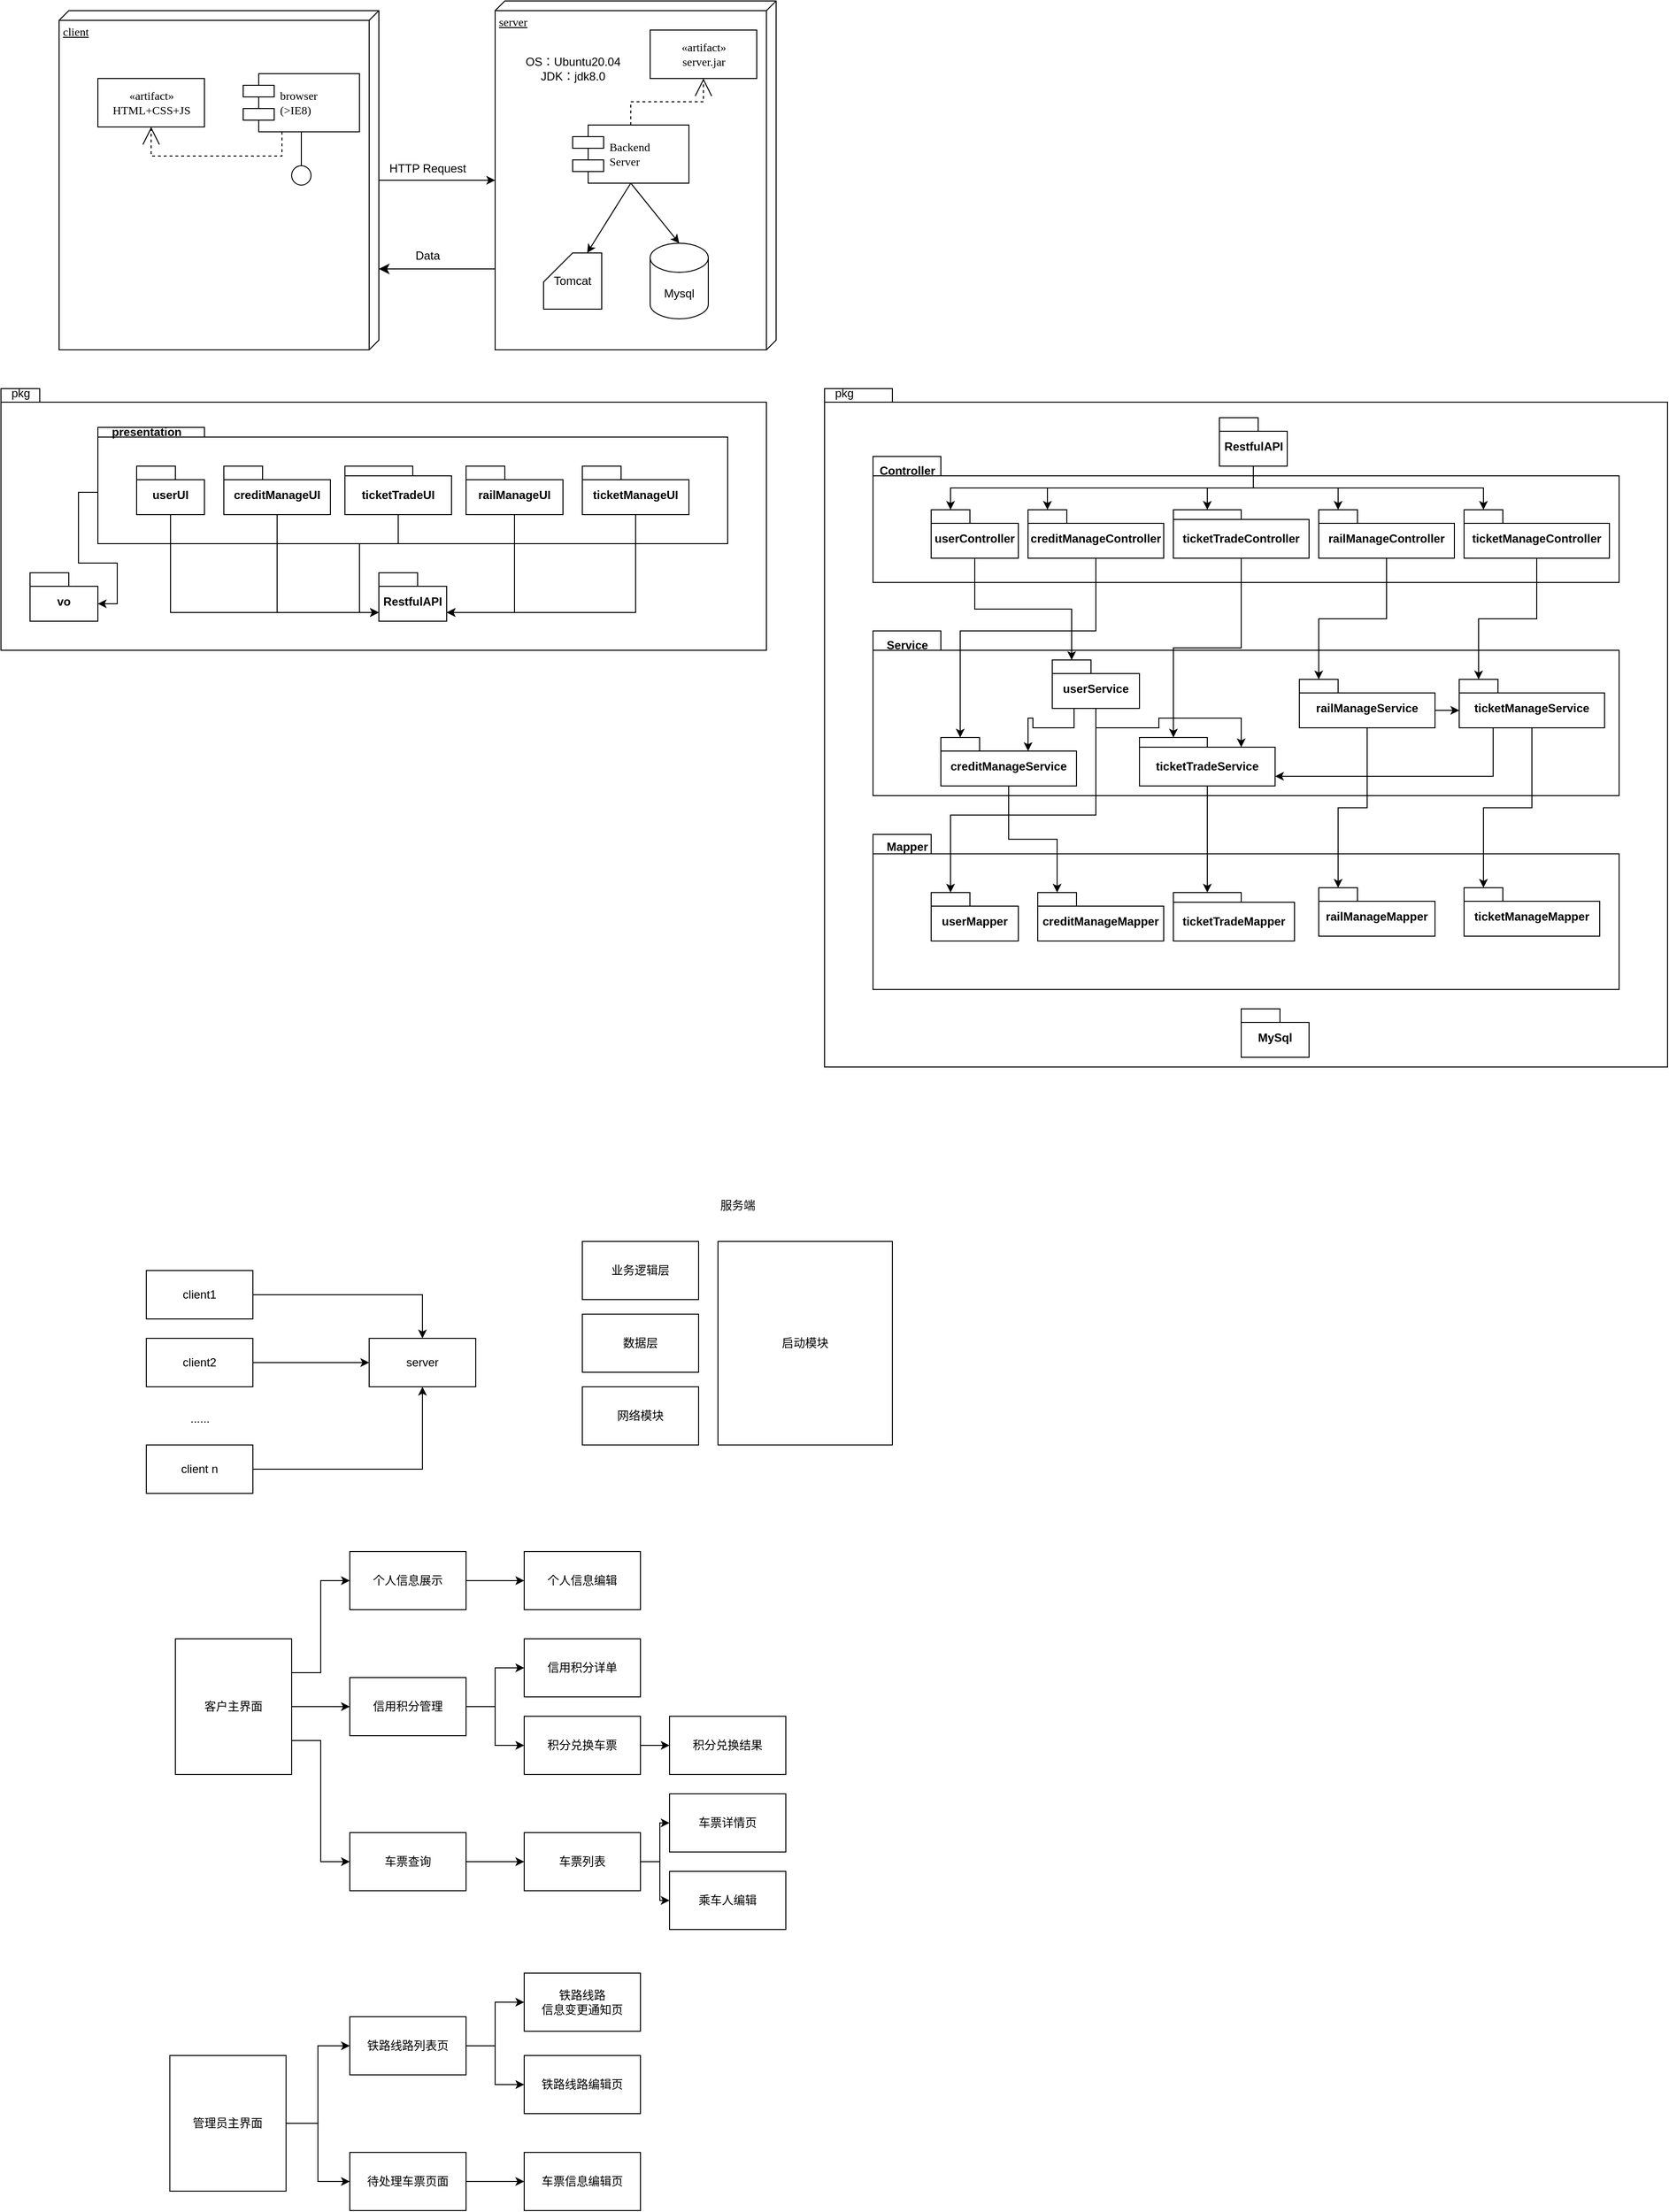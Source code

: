 <mxfile version="21.3.0" type="github">
  <diagram name="Page-1" id="5f0bae14-7c28-e335-631c-24af17079c00">
    <mxGraphModel dx="1737" dy="826" grid="1" gridSize="10" guides="1" tooltips="1" connect="1" arrows="1" fold="1" page="1" pageScale="1" pageWidth="1100" pageHeight="850" background="none" math="0" shadow="0">
      <root>
        <mxCell id="0" />
        <mxCell id="1" parent="0" />
        <mxCell id="GJdoWgc6pRjV2u49hakg-16" value="" style="shape=folder;fontStyle=1;spacingTop=10;tabWidth=40;tabHeight=14;tabPosition=left;html=1;whiteSpace=wrap;" vertex="1" parent="1">
          <mxGeometry x="910" y="460" width="870" height="700" as="geometry" />
        </mxCell>
        <mxCell id="GJdoWgc6pRjV2u49hakg-17" value="pkg" style="text;html=1;align=center;verticalAlign=middle;resizable=0;points=[];autosize=1;strokeColor=none;fillColor=none;" vertex="1" parent="1">
          <mxGeometry x="910" y="450" width="40" height="30" as="geometry" />
        </mxCell>
        <mxCell id="ADbLzRabFqIskUaag4cb-22" style="edgeStyle=orthogonalEdgeStyle;rounded=0;orthogonalLoop=1;jettySize=auto;html=1;entryX=0;entryY=0;entryDx=185;entryDy=290;entryPerimeter=0;" parent="1" source="39150e848f15840c-1" target="39150e848f15840c-2" edge="1">
          <mxGeometry relative="1" as="geometry" />
        </mxCell>
        <mxCell id="39150e848f15840c-1" value="client" style="verticalAlign=top;align=left;spacingTop=8;spacingLeft=2;spacingRight=12;shape=cube;size=10;direction=south;fontStyle=4;html=1;rounded=0;shadow=0;comic=0;labelBackgroundColor=none;strokeWidth=1;fontFamily=Verdana;fontSize=12" parent="1" vertex="1">
          <mxGeometry x="120" y="70" width="330" height="350" as="geometry" />
        </mxCell>
        <mxCell id="39150e848f15840c-2" value="server" style="verticalAlign=top;align=left;spacingTop=8;spacingLeft=2;spacingRight=12;shape=cube;size=10;direction=south;fontStyle=4;html=1;rounded=0;shadow=0;comic=0;labelBackgroundColor=none;strokeWidth=1;fontFamily=Verdana;fontSize=12" parent="1" vertex="1">
          <mxGeometry x="570" y="60" width="290" height="360" as="geometry" />
        </mxCell>
        <mxCell id="39150e848f15840c-4" value="«artifact»&lt;br&gt;HTML+CSS+JS" style="html=1;rounded=0;shadow=0;comic=0;labelBackgroundColor=none;strokeWidth=1;fontFamily=Verdana;fontSize=12;align=center;" parent="1" vertex="1">
          <mxGeometry x="160" y="140" width="110" height="50" as="geometry" />
        </mxCell>
        <mxCell id="39150e848f15840c-5" value="browser&lt;br&gt;(&amp;gt;IE8)" style="shape=component;align=left;spacingLeft=36;rounded=0;shadow=0;comic=0;labelBackgroundColor=none;strokeWidth=1;fontFamily=Verdana;fontSize=12;html=1;" parent="1" vertex="1">
          <mxGeometry x="310" y="135" width="120" height="60" as="geometry" />
        </mxCell>
        <mxCell id="39150e848f15840c-6" value="" style="ellipse;whiteSpace=wrap;html=1;rounded=0;shadow=0;comic=0;labelBackgroundColor=none;strokeWidth=1;fontFamily=Verdana;fontSize=12;align=center;" parent="1" vertex="1">
          <mxGeometry x="360" y="230" width="20" height="20" as="geometry" />
        </mxCell>
        <mxCell id="39150e848f15840c-7" value="Backend &lt;br&gt;Server" style="shape=component;align=left;spacingLeft=36;rounded=0;shadow=0;comic=0;labelBackgroundColor=none;strokeWidth=1;fontFamily=Verdana;fontSize=12;html=1;" parent="1" vertex="1">
          <mxGeometry x="650" y="188" width="120" height="60" as="geometry" />
        </mxCell>
        <mxCell id="39150e848f15840c-8" value="«artifact»&lt;br style=&quot;border-color: var(--border-color);&quot;&gt;server.jar" style="html=1;rounded=0;shadow=0;comic=0;labelBackgroundColor=none;strokeWidth=1;fontFamily=Verdana;fontSize=12;align=center;" parent="1" vertex="1">
          <mxGeometry x="730" y="90" width="110" height="50" as="geometry" />
        </mxCell>
        <mxCell id="39150e848f15840c-14" style="edgeStyle=elbowEdgeStyle;rounded=0;html=1;labelBackgroundColor=none;startArrow=none;startFill=0;startSize=8;endArrow=none;endFill=0;endSize=16;fontFamily=Verdana;fontSize=12;" parent="1" source="39150e848f15840c-6" target="39150e848f15840c-5" edge="1">
          <mxGeometry relative="1" as="geometry" />
        </mxCell>
        <mxCell id="39150e848f15840c-15" style="edgeStyle=orthogonalEdgeStyle;rounded=0;html=1;labelBackgroundColor=none;startArrow=none;startFill=0;startSize=8;endArrow=open;endFill=0;endSize=16;fontFamily=Verdana;fontSize=12;dashed=1;" parent="1" source="39150e848f15840c-5" target="39150e848f15840c-4" edge="1">
          <mxGeometry relative="1" as="geometry">
            <Array as="points">
              <mxPoint x="350" y="220" />
              <mxPoint x="215" y="220" />
            </Array>
          </mxGeometry>
        </mxCell>
        <mxCell id="39150e848f15840c-16" style="edgeStyle=orthogonalEdgeStyle;rounded=0;html=1;dashed=1;labelBackgroundColor=none;startArrow=none;startFill=0;startSize=8;endArrow=open;endFill=0;endSize=16;fontFamily=Verdana;fontSize=12;" parent="1" source="39150e848f15840c-7" target="39150e848f15840c-8" edge="1">
          <mxGeometry relative="1" as="geometry" />
        </mxCell>
        <mxCell id="ADbLzRabFqIskUaag4cb-1" value="" style="shape=folder;fontStyle=1;spacingTop=10;tabWidth=40;tabHeight=14;tabPosition=left;html=1;whiteSpace=wrap;" parent="1" vertex="1">
          <mxGeometry x="60" y="460" width="790" height="270" as="geometry" />
        </mxCell>
        <mxCell id="GJdoWgc6pRjV2u49hakg-14" style="edgeStyle=orthogonalEdgeStyle;rounded=0;orthogonalLoop=1;jettySize=auto;html=1;entryX=0;entryY=0;entryDx=70;entryDy=32;entryPerimeter=0;exitX=0;exitY=0;exitDx=0;exitDy=67;exitPerimeter=0;" edge="1" parent="1" source="ADbLzRabFqIskUaag4cb-2" target="GJdoWgc6pRjV2u49hakg-7">
          <mxGeometry relative="1" as="geometry" />
        </mxCell>
        <mxCell id="ADbLzRabFqIskUaag4cb-2" value="" style="shape=folder;fontStyle=1;spacingTop=10;tabWidth=110;tabHeight=10;tabPosition=left;html=1;whiteSpace=wrap;" parent="1" vertex="1">
          <mxGeometry x="160" y="500" width="650" height="120" as="geometry" />
        </mxCell>
        <mxCell id="ADbLzRabFqIskUaag4cb-3" value="" style="shape=folder;fontStyle=1;spacingTop=10;tabWidth=70;tabHeight=20;tabPosition=left;html=1;whiteSpace=wrap;" parent="1" vertex="1">
          <mxGeometry x="960" y="530" width="770" height="130" as="geometry" />
        </mxCell>
        <mxCell id="ADbLzRabFqIskUaag4cb-4" value="" style="shape=folder;fontStyle=1;spacingTop=10;tabWidth=70;tabHeight=20;tabPosition=left;html=1;whiteSpace=wrap;" parent="1" vertex="1">
          <mxGeometry x="960" y="710" width="770" height="170" as="geometry" />
        </mxCell>
        <mxCell id="ADbLzRabFqIskUaag4cb-5" value="" style="shape=folder;fontStyle=1;spacingTop=10;tabWidth=60;tabHeight=20;tabPosition=left;html=1;whiteSpace=wrap;" parent="1" vertex="1">
          <mxGeometry x="960" y="920" width="770" height="160" as="geometry" />
        </mxCell>
        <mxCell id="ADbLzRabFqIskUaag4cb-6" value="pkg" style="text;html=1;align=center;verticalAlign=middle;resizable=0;points=[];autosize=1;strokeColor=none;fillColor=none;" parent="1" vertex="1">
          <mxGeometry x="60" y="450" width="40" height="30" as="geometry" />
        </mxCell>
        <mxCell id="ADbLzRabFqIskUaag4cb-18" value="" style="edgeStyle=orthogonalEdgeStyle;rounded=0;orthogonalLoop=1;jettySize=auto;html=1;" parent="1" source="ADbLzRabFqIskUaag4cb-12" target="ADbLzRabFqIskUaag4cb-17" edge="1">
          <mxGeometry relative="1" as="geometry" />
        </mxCell>
        <mxCell id="ADbLzRabFqIskUaag4cb-12" value="client1" style="html=1;whiteSpace=wrap;" parent="1" vertex="1">
          <mxGeometry x="210" y="1370" width="110" height="50" as="geometry" />
        </mxCell>
        <mxCell id="ADbLzRabFqIskUaag4cb-19" style="edgeStyle=orthogonalEdgeStyle;rounded=0;orthogonalLoop=1;jettySize=auto;html=1;entryX=0;entryY=0.5;entryDx=0;entryDy=0;" parent="1" source="ADbLzRabFqIskUaag4cb-13" target="ADbLzRabFqIskUaag4cb-17" edge="1">
          <mxGeometry relative="1" as="geometry" />
        </mxCell>
        <mxCell id="ADbLzRabFqIskUaag4cb-13" value="client2" style="html=1;whiteSpace=wrap;" parent="1" vertex="1">
          <mxGeometry x="210" y="1440" width="110" height="50" as="geometry" />
        </mxCell>
        <mxCell id="ADbLzRabFqIskUaag4cb-20" style="edgeStyle=orthogonalEdgeStyle;rounded=0;orthogonalLoop=1;jettySize=auto;html=1;entryX=0.5;entryY=1;entryDx=0;entryDy=0;" parent="1" source="ADbLzRabFqIskUaag4cb-14" target="ADbLzRabFqIskUaag4cb-17" edge="1">
          <mxGeometry relative="1" as="geometry" />
        </mxCell>
        <mxCell id="ADbLzRabFqIskUaag4cb-14" value="client n" style="html=1;whiteSpace=wrap;" parent="1" vertex="1">
          <mxGeometry x="210" y="1550" width="110" height="50" as="geometry" />
        </mxCell>
        <mxCell id="ADbLzRabFqIskUaag4cb-16" value="......" style="text;html=1;align=center;verticalAlign=middle;resizable=0;points=[];autosize=1;strokeColor=none;fillColor=none;" parent="1" vertex="1">
          <mxGeometry x="245" y="1508" width="40" height="30" as="geometry" />
        </mxCell>
        <mxCell id="ADbLzRabFqIskUaag4cb-17" value="server" style="html=1;whiteSpace=wrap;" parent="1" vertex="1">
          <mxGeometry x="440" y="1440" width="110" height="50" as="geometry" />
        </mxCell>
        <mxCell id="ADbLzRabFqIskUaag4cb-21" value="" style="shape=image;verticalLabelPosition=bottom;labelBackgroundColor=default;verticalAlign=top;aspect=fixed;imageAspect=0;image=https://www.google.cn/chrome/static/images/chrome-logo-m100.svg;" parent="1" vertex="1">
          <mxGeometry x="354.25" y="224.25" width="31.5" height="31.5" as="geometry" />
        </mxCell>
        <mxCell id="ADbLzRabFqIskUaag4cb-23" value="HTTP Request" style="text;html=1;align=center;verticalAlign=middle;resizable=0;points=[];autosize=1;strokeColor=none;fillColor=none;" parent="1" vertex="1">
          <mxGeometry x="450" y="218" width="100" height="30" as="geometry" />
        </mxCell>
        <mxCell id="ADbLzRabFqIskUaag4cb-25" value="" style="edgeStyle=segmentEdgeStyle;endArrow=classic;html=1;curved=0;rounded=0;endSize=8;startSize=8;exitX=0.768;exitY=0.999;exitDx=0;exitDy=0;exitPerimeter=0;" parent="1" source="39150e848f15840c-2" target="39150e848f15840c-1" edge="1">
          <mxGeometry width="50" height="50" relative="1" as="geometry">
            <mxPoint x="490" y="360" as="sourcePoint" />
            <mxPoint x="540" y="310" as="targetPoint" />
          </mxGeometry>
        </mxCell>
        <mxCell id="ADbLzRabFqIskUaag4cb-26" value="Data" style="text;html=1;align=center;verticalAlign=middle;resizable=0;points=[];autosize=1;strokeColor=none;fillColor=none;" parent="1" vertex="1">
          <mxGeometry x="475" y="308" width="50" height="30" as="geometry" />
        </mxCell>
        <mxCell id="ADbLzRabFqIskUaag4cb-27" value="Mysql" style="shape=cylinder3;whiteSpace=wrap;html=1;boundedLbl=1;backgroundOutline=1;size=15;" parent="1" vertex="1">
          <mxGeometry x="730" y="310" width="60" height="78" as="geometry" />
        </mxCell>
        <mxCell id="ADbLzRabFqIskUaag4cb-28" value="Tomcat" style="shape=card;whiteSpace=wrap;html=1;" parent="1" vertex="1">
          <mxGeometry x="620" y="320" width="60" height="58" as="geometry" />
        </mxCell>
        <mxCell id="ADbLzRabFqIskUaag4cb-29" value="" style="endArrow=classic;html=1;rounded=0;exitX=0.5;exitY=1;exitDx=0;exitDy=0;entryX=0;entryY=0;entryDx=45;entryDy=0;entryPerimeter=0;" parent="1" source="39150e848f15840c-7" target="ADbLzRabFqIskUaag4cb-28" edge="1">
          <mxGeometry width="50" height="50" relative="1" as="geometry">
            <mxPoint x="600" y="320" as="sourcePoint" />
            <mxPoint x="650" y="270" as="targetPoint" />
          </mxGeometry>
        </mxCell>
        <mxCell id="ADbLzRabFqIskUaag4cb-30" value="" style="endArrow=classic;html=1;rounded=0;entryX=0.5;entryY=0;entryDx=0;entryDy=0;entryPerimeter=0;exitX=0.5;exitY=1;exitDx=0;exitDy=0;" parent="1" source="39150e848f15840c-7" target="ADbLzRabFqIskUaag4cb-27" edge="1">
          <mxGeometry width="50" height="50" relative="1" as="geometry">
            <mxPoint x="770" y="290" as="sourcePoint" />
            <mxPoint x="820" y="240" as="targetPoint" />
          </mxGeometry>
        </mxCell>
        <mxCell id="ADbLzRabFqIskUaag4cb-31" value="OS：Ubuntu20.04&lt;br&gt;JDK：jdk8.0" style="text;html=1;align=center;verticalAlign=middle;resizable=0;points=[];autosize=1;strokeColor=none;fillColor=none;" parent="1" vertex="1">
          <mxGeometry x="590" y="110" width="120" height="40" as="geometry" />
        </mxCell>
        <mxCell id="ADbLzRabFqIskUaag4cb-32" value="业务逻辑层" style="rounded=0;whiteSpace=wrap;html=1;" parent="1" vertex="1">
          <mxGeometry x="660" y="1340" width="120" height="60" as="geometry" />
        </mxCell>
        <mxCell id="ADbLzRabFqIskUaag4cb-33" value="网络模块" style="rounded=0;whiteSpace=wrap;html=1;" parent="1" vertex="1">
          <mxGeometry x="660" y="1490" width="120" height="60" as="geometry" />
        </mxCell>
        <mxCell id="ADbLzRabFqIskUaag4cb-34" value="启动模块" style="rounded=0;whiteSpace=wrap;html=1;" parent="1" vertex="1">
          <mxGeometry x="800" y="1340" width="180" height="210" as="geometry" />
        </mxCell>
        <mxCell id="ADbLzRabFqIskUaag4cb-35" value="服务端" style="text;html=1;align=center;verticalAlign=middle;resizable=0;points=[];autosize=1;strokeColor=none;fillColor=none;" parent="1" vertex="1">
          <mxGeometry x="790" y="1288" width="60" height="30" as="geometry" />
        </mxCell>
        <mxCell id="ADbLzRabFqIskUaag4cb-36" value="数据层" style="rounded=0;whiteSpace=wrap;html=1;" parent="1" vertex="1">
          <mxGeometry x="660" y="1415" width="120" height="60" as="geometry" />
        </mxCell>
        <mxCell id="ADbLzRabFqIskUaag4cb-55" style="edgeStyle=orthogonalEdgeStyle;rounded=0;orthogonalLoop=1;jettySize=auto;html=1;entryX=0;entryY=0.5;entryDx=0;entryDy=0;exitX=1;exitY=0.25;exitDx=0;exitDy=0;" parent="1" source="ADbLzRabFqIskUaag4cb-37" target="ADbLzRabFqIskUaag4cb-38" edge="1">
          <mxGeometry relative="1" as="geometry" />
        </mxCell>
        <mxCell id="ADbLzRabFqIskUaag4cb-59" style="edgeStyle=orthogonalEdgeStyle;rounded=0;orthogonalLoop=1;jettySize=auto;html=1;entryX=0;entryY=0.5;entryDx=0;entryDy=0;" parent="1" source="ADbLzRabFqIskUaag4cb-37" target="ADbLzRabFqIskUaag4cb-39" edge="1">
          <mxGeometry relative="1" as="geometry" />
        </mxCell>
        <mxCell id="ADbLzRabFqIskUaag4cb-63" style="edgeStyle=orthogonalEdgeStyle;rounded=0;orthogonalLoop=1;jettySize=auto;html=1;entryX=0;entryY=0.5;entryDx=0;entryDy=0;exitX=1;exitY=0.75;exitDx=0;exitDy=0;" parent="1" source="ADbLzRabFqIskUaag4cb-37" target="ADbLzRabFqIskUaag4cb-40" edge="1">
          <mxGeometry relative="1" as="geometry" />
        </mxCell>
        <mxCell id="ADbLzRabFqIskUaag4cb-37" value="客户主界面" style="rounded=0;whiteSpace=wrap;html=1;" parent="1" vertex="1">
          <mxGeometry x="240" y="1750" width="120" height="140" as="geometry" />
        </mxCell>
        <mxCell id="ADbLzRabFqIskUaag4cb-56" style="edgeStyle=orthogonalEdgeStyle;rounded=0;orthogonalLoop=1;jettySize=auto;html=1;entryX=0;entryY=0.5;entryDx=0;entryDy=0;" parent="1" source="ADbLzRabFqIskUaag4cb-38" target="ADbLzRabFqIskUaag4cb-41" edge="1">
          <mxGeometry relative="1" as="geometry" />
        </mxCell>
        <mxCell id="ADbLzRabFqIskUaag4cb-38" value="个人信息展示" style="rounded=0;whiteSpace=wrap;html=1;" parent="1" vertex="1">
          <mxGeometry x="420" y="1660" width="120" height="60" as="geometry" />
        </mxCell>
        <mxCell id="ADbLzRabFqIskUaag4cb-60" style="edgeStyle=orthogonalEdgeStyle;rounded=0;orthogonalLoop=1;jettySize=auto;html=1;entryX=0;entryY=0.5;entryDx=0;entryDy=0;" parent="1" source="ADbLzRabFqIskUaag4cb-39" target="ADbLzRabFqIskUaag4cb-42" edge="1">
          <mxGeometry relative="1" as="geometry" />
        </mxCell>
        <mxCell id="ADbLzRabFqIskUaag4cb-61" style="edgeStyle=orthogonalEdgeStyle;rounded=0;orthogonalLoop=1;jettySize=auto;html=1;" parent="1" source="ADbLzRabFqIskUaag4cb-39" target="ADbLzRabFqIskUaag4cb-43" edge="1">
          <mxGeometry relative="1" as="geometry" />
        </mxCell>
        <mxCell id="ADbLzRabFqIskUaag4cb-39" value="信用积分管理" style="rounded=0;whiteSpace=wrap;html=1;" parent="1" vertex="1">
          <mxGeometry x="420" y="1790" width="120" height="60" as="geometry" />
        </mxCell>
        <mxCell id="ADbLzRabFqIskUaag4cb-64" style="edgeStyle=orthogonalEdgeStyle;rounded=0;orthogonalLoop=1;jettySize=auto;html=1;entryX=0;entryY=0.5;entryDx=0;entryDy=0;" parent="1" source="ADbLzRabFqIskUaag4cb-40" target="ADbLzRabFqIskUaag4cb-45" edge="1">
          <mxGeometry relative="1" as="geometry" />
        </mxCell>
        <mxCell id="ADbLzRabFqIskUaag4cb-40" value="车票查询" style="rounded=0;whiteSpace=wrap;html=1;" parent="1" vertex="1">
          <mxGeometry x="420" y="1950" width="120" height="60" as="geometry" />
        </mxCell>
        <mxCell id="ADbLzRabFqIskUaag4cb-41" value="个人信息编辑" style="rounded=0;whiteSpace=wrap;html=1;" parent="1" vertex="1">
          <mxGeometry x="600" y="1660" width="120" height="60" as="geometry" />
        </mxCell>
        <mxCell id="ADbLzRabFqIskUaag4cb-42" value="信用积分详单" style="rounded=0;whiteSpace=wrap;html=1;" parent="1" vertex="1">
          <mxGeometry x="600" y="1750" width="120" height="60" as="geometry" />
        </mxCell>
        <mxCell id="ADbLzRabFqIskUaag4cb-62" style="edgeStyle=orthogonalEdgeStyle;rounded=0;orthogonalLoop=1;jettySize=auto;html=1;" parent="1" source="ADbLzRabFqIskUaag4cb-43" target="ADbLzRabFqIskUaag4cb-44" edge="1">
          <mxGeometry relative="1" as="geometry" />
        </mxCell>
        <mxCell id="ADbLzRabFqIskUaag4cb-43" value="积分兑换车票" style="rounded=0;whiteSpace=wrap;html=1;" parent="1" vertex="1">
          <mxGeometry x="600" y="1830" width="120" height="60" as="geometry" />
        </mxCell>
        <mxCell id="ADbLzRabFqIskUaag4cb-44" value="积分兑换结果" style="rounded=0;whiteSpace=wrap;html=1;" parent="1" vertex="1">
          <mxGeometry x="750" y="1830" width="120" height="60" as="geometry" />
        </mxCell>
        <mxCell id="ADbLzRabFqIskUaag4cb-65" style="edgeStyle=orthogonalEdgeStyle;rounded=0;orthogonalLoop=1;jettySize=auto;html=1;" parent="1" source="ADbLzRabFqIskUaag4cb-45" target="ADbLzRabFqIskUaag4cb-46" edge="1">
          <mxGeometry relative="1" as="geometry" />
        </mxCell>
        <mxCell id="ADbLzRabFqIskUaag4cb-66" style="edgeStyle=orthogonalEdgeStyle;rounded=0;orthogonalLoop=1;jettySize=auto;html=1;" parent="1" source="ADbLzRabFqIskUaag4cb-45" target="ADbLzRabFqIskUaag4cb-47" edge="1">
          <mxGeometry relative="1" as="geometry" />
        </mxCell>
        <mxCell id="ADbLzRabFqIskUaag4cb-45" value="车票列表" style="rounded=0;whiteSpace=wrap;html=1;" parent="1" vertex="1">
          <mxGeometry x="600" y="1950" width="120" height="60" as="geometry" />
        </mxCell>
        <mxCell id="ADbLzRabFqIskUaag4cb-46" value="车票详情页" style="rounded=0;whiteSpace=wrap;html=1;" parent="1" vertex="1">
          <mxGeometry x="750" y="1910" width="120" height="60" as="geometry" />
        </mxCell>
        <mxCell id="ADbLzRabFqIskUaag4cb-47" value="乘车人编辑" style="rounded=0;whiteSpace=wrap;html=1;" parent="1" vertex="1">
          <mxGeometry x="750" y="1990" width="120" height="60" as="geometry" />
        </mxCell>
        <mxCell id="ADbLzRabFqIskUaag4cb-67" style="edgeStyle=orthogonalEdgeStyle;rounded=0;orthogonalLoop=1;jettySize=auto;html=1;entryX=0;entryY=0.5;entryDx=0;entryDy=0;" parent="1" source="ADbLzRabFqIskUaag4cb-49" target="ADbLzRabFqIskUaag4cb-50" edge="1">
          <mxGeometry relative="1" as="geometry" />
        </mxCell>
        <mxCell id="ADbLzRabFqIskUaag4cb-68" style="edgeStyle=orthogonalEdgeStyle;rounded=0;orthogonalLoop=1;jettySize=auto;html=1;" parent="1" source="ADbLzRabFqIskUaag4cb-49" target="ADbLzRabFqIskUaag4cb-53" edge="1">
          <mxGeometry relative="1" as="geometry" />
        </mxCell>
        <mxCell id="ADbLzRabFqIskUaag4cb-49" value="管理员主界面" style="rounded=0;whiteSpace=wrap;html=1;" parent="1" vertex="1">
          <mxGeometry x="234.25" y="2180" width="120" height="140" as="geometry" />
        </mxCell>
        <mxCell id="ADbLzRabFqIskUaag4cb-69" style="edgeStyle=orthogonalEdgeStyle;rounded=0;orthogonalLoop=1;jettySize=auto;html=1;entryX=0;entryY=0.5;entryDx=0;entryDy=0;" parent="1" source="ADbLzRabFqIskUaag4cb-50" target="ADbLzRabFqIskUaag4cb-51" edge="1">
          <mxGeometry relative="1" as="geometry" />
        </mxCell>
        <mxCell id="ADbLzRabFqIskUaag4cb-70" style="edgeStyle=orthogonalEdgeStyle;rounded=0;orthogonalLoop=1;jettySize=auto;html=1;" parent="1" source="ADbLzRabFqIskUaag4cb-50" target="ADbLzRabFqIskUaag4cb-52" edge="1">
          <mxGeometry relative="1" as="geometry" />
        </mxCell>
        <mxCell id="ADbLzRabFqIskUaag4cb-50" value="铁路线路列表页" style="rounded=0;whiteSpace=wrap;html=1;" parent="1" vertex="1">
          <mxGeometry x="420" y="2140" width="120" height="60" as="geometry" />
        </mxCell>
        <mxCell id="ADbLzRabFqIskUaag4cb-51" value="铁路线路&lt;br&gt;信息变更通知页" style="rounded=0;whiteSpace=wrap;html=1;" parent="1" vertex="1">
          <mxGeometry x="600" y="2095" width="120" height="60" as="geometry" />
        </mxCell>
        <mxCell id="ADbLzRabFqIskUaag4cb-52" value="铁路线路编辑页" style="rounded=0;whiteSpace=wrap;html=1;" parent="1" vertex="1">
          <mxGeometry x="600" y="2180" width="120" height="60" as="geometry" />
        </mxCell>
        <mxCell id="ADbLzRabFqIskUaag4cb-71" style="edgeStyle=orthogonalEdgeStyle;rounded=0;orthogonalLoop=1;jettySize=auto;html=1;" parent="1" source="ADbLzRabFqIskUaag4cb-53" target="ADbLzRabFqIskUaag4cb-54" edge="1">
          <mxGeometry relative="1" as="geometry" />
        </mxCell>
        <mxCell id="ADbLzRabFqIskUaag4cb-53" value="待处理车票页面" style="rounded=0;whiteSpace=wrap;html=1;" parent="1" vertex="1">
          <mxGeometry x="420" y="2280" width="120" height="60" as="geometry" />
        </mxCell>
        <mxCell id="ADbLzRabFqIskUaag4cb-54" value="车票信息编辑页" style="rounded=0;whiteSpace=wrap;html=1;" parent="1" vertex="1">
          <mxGeometry x="600" y="2280" width="120" height="60" as="geometry" />
        </mxCell>
        <mxCell id="GJdoWgc6pRjV2u49hakg-9" style="edgeStyle=orthogonalEdgeStyle;rounded=0;orthogonalLoop=1;jettySize=auto;html=1;entryX=0;entryY=0;entryDx=0;entryDy=41;entryPerimeter=0;exitX=0.5;exitY=1;exitDx=0;exitDy=0;exitPerimeter=0;" edge="1" parent="1" source="GJdoWgc6pRjV2u49hakg-1" target="GJdoWgc6pRjV2u49hakg-8">
          <mxGeometry relative="1" as="geometry" />
        </mxCell>
        <mxCell id="GJdoWgc6pRjV2u49hakg-1" value="userUI" style="shape=folder;fontStyle=1;spacingTop=10;tabWidth=40;tabHeight=14;tabPosition=left;html=1;whiteSpace=wrap;" vertex="1" parent="1">
          <mxGeometry x="200" y="540" width="70" height="50" as="geometry" />
        </mxCell>
        <mxCell id="GJdoWgc6pRjV2u49hakg-10" style="edgeStyle=orthogonalEdgeStyle;rounded=0;orthogonalLoop=1;jettySize=auto;html=1;entryX=0;entryY=0;entryDx=0;entryDy=41;entryPerimeter=0;exitX=0.5;exitY=1;exitDx=0;exitDy=0;exitPerimeter=0;" edge="1" parent="1" source="GJdoWgc6pRjV2u49hakg-2" target="GJdoWgc6pRjV2u49hakg-8">
          <mxGeometry relative="1" as="geometry" />
        </mxCell>
        <mxCell id="GJdoWgc6pRjV2u49hakg-2" value="creditManageUI" style="shape=folder;fontStyle=1;spacingTop=10;tabWidth=40;tabHeight=14;tabPosition=left;html=1;whiteSpace=wrap;" vertex="1" parent="1">
          <mxGeometry x="290" y="540" width="110" height="50" as="geometry" />
        </mxCell>
        <mxCell id="GJdoWgc6pRjV2u49hakg-11" style="edgeStyle=orthogonalEdgeStyle;rounded=0;orthogonalLoop=1;jettySize=auto;html=1;entryX=0;entryY=0;entryDx=0;entryDy=41;entryPerimeter=0;" edge="1" parent="1" source="GJdoWgc6pRjV2u49hakg-3" target="GJdoWgc6pRjV2u49hakg-8">
          <mxGeometry relative="1" as="geometry" />
        </mxCell>
        <mxCell id="GJdoWgc6pRjV2u49hakg-3" value="ticketTradeUI" style="shape=folder;fontStyle=1;spacingTop=10;tabWidth=70;tabHeight=10;tabPosition=left;html=1;whiteSpace=wrap;" vertex="1" parent="1">
          <mxGeometry x="415" y="540" width="110" height="50" as="geometry" />
        </mxCell>
        <mxCell id="GJdoWgc6pRjV2u49hakg-12" style="edgeStyle=orthogonalEdgeStyle;rounded=0;orthogonalLoop=1;jettySize=auto;html=1;entryX=0;entryY=0;entryDx=70;entryDy=41;entryPerimeter=0;exitX=0.5;exitY=1;exitDx=0;exitDy=0;exitPerimeter=0;" edge="1" parent="1" source="GJdoWgc6pRjV2u49hakg-5" target="GJdoWgc6pRjV2u49hakg-8">
          <mxGeometry relative="1" as="geometry" />
        </mxCell>
        <mxCell id="GJdoWgc6pRjV2u49hakg-5" value="railManageUI" style="shape=folder;fontStyle=1;spacingTop=10;tabWidth=40;tabHeight=14;tabPosition=left;html=1;whiteSpace=wrap;" vertex="1" parent="1">
          <mxGeometry x="540" y="540" width="100" height="50" as="geometry" />
        </mxCell>
        <mxCell id="GJdoWgc6pRjV2u49hakg-13" style="edgeStyle=orthogonalEdgeStyle;rounded=0;orthogonalLoop=1;jettySize=auto;html=1;entryX=0;entryY=0;entryDx=70;entryDy=41;entryPerimeter=0;exitX=0.5;exitY=1;exitDx=0;exitDy=0;exitPerimeter=0;" edge="1" parent="1" source="GJdoWgc6pRjV2u49hakg-6" target="GJdoWgc6pRjV2u49hakg-8">
          <mxGeometry relative="1" as="geometry" />
        </mxCell>
        <mxCell id="GJdoWgc6pRjV2u49hakg-6" value="ticketManageUI" style="shape=folder;fontStyle=1;spacingTop=10;tabWidth=40;tabHeight=14;tabPosition=left;html=1;whiteSpace=wrap;" vertex="1" parent="1">
          <mxGeometry x="660" y="540" width="110" height="50" as="geometry" />
        </mxCell>
        <mxCell id="GJdoWgc6pRjV2u49hakg-7" value="vo" style="shape=folder;fontStyle=1;spacingTop=10;tabWidth=40;tabHeight=14;tabPosition=left;html=1;whiteSpace=wrap;" vertex="1" parent="1">
          <mxGeometry x="90" y="650" width="70" height="50" as="geometry" />
        </mxCell>
        <mxCell id="GJdoWgc6pRjV2u49hakg-8" value="RestfulAPI" style="shape=folder;fontStyle=1;spacingTop=10;tabWidth=40;tabHeight=14;tabPosition=left;html=1;whiteSpace=wrap;" vertex="1" parent="1">
          <mxGeometry x="450" y="650" width="70" height="50" as="geometry" />
        </mxCell>
        <mxCell id="GJdoWgc6pRjV2u49hakg-15" value="&lt;b&gt;presentation&lt;/b&gt;" style="text;html=1;align=center;verticalAlign=middle;resizable=0;points=[];autosize=1;strokeColor=none;fillColor=none;" vertex="1" parent="1">
          <mxGeometry x="160" y="490" width="100" height="30" as="geometry" />
        </mxCell>
        <mxCell id="GJdoWgc6pRjV2u49hakg-49" style="edgeStyle=orthogonalEdgeStyle;rounded=0;orthogonalLoop=1;jettySize=auto;html=1;exitX=0.5;exitY=1;exitDx=0;exitDy=0;exitPerimeter=0;entryX=0;entryY=0;entryDx=20;entryDy=0;entryPerimeter=0;" edge="1" parent="1" source="GJdoWgc6pRjV2u49hakg-18" target="GJdoWgc6pRjV2u49hakg-25">
          <mxGeometry relative="1" as="geometry" />
        </mxCell>
        <mxCell id="GJdoWgc6pRjV2u49hakg-50" style="edgeStyle=orthogonalEdgeStyle;rounded=0;orthogonalLoop=1;jettySize=auto;html=1;exitX=0.5;exitY=1;exitDx=0;exitDy=0;exitPerimeter=0;entryX=0;entryY=0;entryDx=20;entryDy=0;entryPerimeter=0;" edge="1" parent="1" source="GJdoWgc6pRjV2u49hakg-18" target="GJdoWgc6pRjV2u49hakg-26">
          <mxGeometry relative="1" as="geometry" />
        </mxCell>
        <mxCell id="GJdoWgc6pRjV2u49hakg-51" style="edgeStyle=orthogonalEdgeStyle;rounded=0;orthogonalLoop=1;jettySize=auto;html=1;exitX=0.5;exitY=1;exitDx=0;exitDy=0;exitPerimeter=0;entryX=0;entryY=0;entryDx=35;entryDy=0;entryPerimeter=0;" edge="1" parent="1" source="GJdoWgc6pRjV2u49hakg-18" target="GJdoWgc6pRjV2u49hakg-27">
          <mxGeometry relative="1" as="geometry" />
        </mxCell>
        <mxCell id="GJdoWgc6pRjV2u49hakg-52" style="edgeStyle=orthogonalEdgeStyle;rounded=0;orthogonalLoop=1;jettySize=auto;html=1;exitX=0.5;exitY=1;exitDx=0;exitDy=0;exitPerimeter=0;entryX=0;entryY=0;entryDx=20;entryDy=0;entryPerimeter=0;" edge="1" parent="1" source="GJdoWgc6pRjV2u49hakg-18" target="GJdoWgc6pRjV2u49hakg-28">
          <mxGeometry relative="1" as="geometry" />
        </mxCell>
        <mxCell id="GJdoWgc6pRjV2u49hakg-53" style="edgeStyle=orthogonalEdgeStyle;rounded=0;orthogonalLoop=1;jettySize=auto;html=1;exitX=0.5;exitY=1;exitDx=0;exitDy=0;exitPerimeter=0;entryX=0;entryY=0;entryDx=20;entryDy=0;entryPerimeter=0;" edge="1" parent="1" source="GJdoWgc6pRjV2u49hakg-18" target="GJdoWgc6pRjV2u49hakg-29">
          <mxGeometry relative="1" as="geometry" />
        </mxCell>
        <mxCell id="GJdoWgc6pRjV2u49hakg-18" value="RestfulAPI" style="shape=folder;fontStyle=1;spacingTop=10;tabWidth=40;tabHeight=14;tabPosition=left;html=1;whiteSpace=wrap;" vertex="1" parent="1">
          <mxGeometry x="1317.5" y="490" width="70" height="50" as="geometry" />
        </mxCell>
        <mxCell id="GJdoWgc6pRjV2u49hakg-19" value="MySql" style="shape=folder;fontStyle=1;spacingTop=10;tabWidth=40;tabHeight=14;tabPosition=left;html=1;whiteSpace=wrap;" vertex="1" parent="1">
          <mxGeometry x="1340" y="1100" width="70" height="50" as="geometry" />
        </mxCell>
        <mxCell id="GJdoWgc6pRjV2u49hakg-20" value="userMapper" style="shape=folder;fontStyle=1;spacingTop=10;tabWidth=40;tabHeight=14;tabPosition=left;html=1;whiteSpace=wrap;" vertex="1" parent="1">
          <mxGeometry x="1020" y="980" width="90" height="50" as="geometry" />
        </mxCell>
        <mxCell id="GJdoWgc6pRjV2u49hakg-21" value="creditManageMapper" style="shape=folder;fontStyle=1;spacingTop=10;tabWidth=40;tabHeight=14;tabPosition=left;html=1;whiteSpace=wrap;" vertex="1" parent="1">
          <mxGeometry x="1130" y="980" width="130" height="50" as="geometry" />
        </mxCell>
        <mxCell id="GJdoWgc6pRjV2u49hakg-22" value="ticketTradeMapper" style="shape=folder;fontStyle=1;spacingTop=10;tabWidth=70;tabHeight=10;tabPosition=left;html=1;whiteSpace=wrap;" vertex="1" parent="1">
          <mxGeometry x="1270" y="980" width="125" height="50" as="geometry" />
        </mxCell>
        <mxCell id="GJdoWgc6pRjV2u49hakg-23" value="railManageMapper" style="shape=folder;fontStyle=1;spacingTop=10;tabWidth=40;tabHeight=14;tabPosition=left;html=1;whiteSpace=wrap;" vertex="1" parent="1">
          <mxGeometry x="1420" y="975" width="120" height="50" as="geometry" />
        </mxCell>
        <mxCell id="GJdoWgc6pRjV2u49hakg-24" value="ticketManageMapper" style="shape=folder;fontStyle=1;spacingTop=10;tabWidth=40;tabHeight=14;tabPosition=left;html=1;whiteSpace=wrap;" vertex="1" parent="1">
          <mxGeometry x="1570" y="975" width="140" height="50" as="geometry" />
        </mxCell>
        <mxCell id="GJdoWgc6pRjV2u49hakg-44" style="edgeStyle=orthogonalEdgeStyle;rounded=0;orthogonalLoop=1;jettySize=auto;html=1;exitX=0.5;exitY=1;exitDx=0;exitDy=0;exitPerimeter=0;entryX=0;entryY=0;entryDx=20;entryDy=0;entryPerimeter=0;" edge="1" parent="1" source="GJdoWgc6pRjV2u49hakg-25" target="GJdoWgc6pRjV2u49hakg-30">
          <mxGeometry relative="1" as="geometry" />
        </mxCell>
        <mxCell id="GJdoWgc6pRjV2u49hakg-25" value="userController" style="shape=folder;fontStyle=1;spacingTop=10;tabWidth=40;tabHeight=14;tabPosition=left;html=1;whiteSpace=wrap;" vertex="1" parent="1">
          <mxGeometry x="1020" y="585" width="90" height="50" as="geometry" />
        </mxCell>
        <mxCell id="GJdoWgc6pRjV2u49hakg-45" style="edgeStyle=orthogonalEdgeStyle;rounded=0;orthogonalLoop=1;jettySize=auto;html=1;exitX=0.5;exitY=1;exitDx=0;exitDy=0;exitPerimeter=0;entryX=0;entryY=0;entryDx=20;entryDy=0;entryPerimeter=0;" edge="1" parent="1" source="GJdoWgc6pRjV2u49hakg-26" target="GJdoWgc6pRjV2u49hakg-31">
          <mxGeometry relative="1" as="geometry">
            <Array as="points">
              <mxPoint x="1190" y="710" />
              <mxPoint x="1050" y="710" />
            </Array>
          </mxGeometry>
        </mxCell>
        <mxCell id="GJdoWgc6pRjV2u49hakg-26" value="creditManageController" style="shape=folder;fontStyle=1;spacingTop=10;tabWidth=40;tabHeight=14;tabPosition=left;html=1;whiteSpace=wrap;" vertex="1" parent="1">
          <mxGeometry x="1120" y="585" width="140" height="50" as="geometry" />
        </mxCell>
        <mxCell id="GJdoWgc6pRjV2u49hakg-46" style="edgeStyle=orthogonalEdgeStyle;rounded=0;orthogonalLoop=1;jettySize=auto;html=1;entryX=0;entryY=0;entryDx=35;entryDy=0;entryPerimeter=0;" edge="1" parent="1" source="GJdoWgc6pRjV2u49hakg-27" target="GJdoWgc6pRjV2u49hakg-32">
          <mxGeometry relative="1" as="geometry" />
        </mxCell>
        <mxCell id="GJdoWgc6pRjV2u49hakg-27" value="ticketTradeController" style="shape=folder;fontStyle=1;spacingTop=10;tabWidth=70;tabHeight=10;tabPosition=left;html=1;whiteSpace=wrap;" vertex="1" parent="1">
          <mxGeometry x="1270" y="585" width="140" height="50" as="geometry" />
        </mxCell>
        <mxCell id="GJdoWgc6pRjV2u49hakg-47" style="edgeStyle=orthogonalEdgeStyle;rounded=0;orthogonalLoop=1;jettySize=auto;html=1;entryX=0;entryY=0;entryDx=20;entryDy=0;entryPerimeter=0;" edge="1" parent="1" source="GJdoWgc6pRjV2u49hakg-28" target="GJdoWgc6pRjV2u49hakg-33">
          <mxGeometry relative="1" as="geometry" />
        </mxCell>
        <mxCell id="GJdoWgc6pRjV2u49hakg-28" value="railManageController" style="shape=folder;fontStyle=1;spacingTop=10;tabWidth=40;tabHeight=14;tabPosition=left;html=1;whiteSpace=wrap;" vertex="1" parent="1">
          <mxGeometry x="1420" y="585" width="140" height="50" as="geometry" />
        </mxCell>
        <mxCell id="GJdoWgc6pRjV2u49hakg-48" style="edgeStyle=orthogonalEdgeStyle;rounded=0;orthogonalLoop=1;jettySize=auto;html=1;entryX=0;entryY=0;entryDx=20;entryDy=0;entryPerimeter=0;" edge="1" parent="1" source="GJdoWgc6pRjV2u49hakg-29" target="GJdoWgc6pRjV2u49hakg-34">
          <mxGeometry relative="1" as="geometry" />
        </mxCell>
        <mxCell id="GJdoWgc6pRjV2u49hakg-29" value="ticketManageController" style="shape=folder;fontStyle=1;spacingTop=10;tabWidth=40;tabHeight=14;tabPosition=left;html=1;whiteSpace=wrap;" vertex="1" parent="1">
          <mxGeometry x="1570" y="585" width="150" height="50" as="geometry" />
        </mxCell>
        <mxCell id="GJdoWgc6pRjV2u49hakg-39" style="edgeStyle=orthogonalEdgeStyle;rounded=0;orthogonalLoop=1;jettySize=auto;html=1;exitX=0.5;exitY=1;exitDx=0;exitDy=0;exitPerimeter=0;entryX=0;entryY=0;entryDx=105;entryDy=10;entryPerimeter=0;" edge="1" parent="1" source="GJdoWgc6pRjV2u49hakg-30" target="GJdoWgc6pRjV2u49hakg-32">
          <mxGeometry relative="1" as="geometry" />
        </mxCell>
        <mxCell id="GJdoWgc6pRjV2u49hakg-43" style="edgeStyle=orthogonalEdgeStyle;rounded=0;orthogonalLoop=1;jettySize=auto;html=1;exitX=0.25;exitY=1;exitDx=0;exitDy=0;exitPerimeter=0;entryX=0;entryY=0;entryDx=90;entryDy=14;entryPerimeter=0;" edge="1" parent="1" source="GJdoWgc6pRjV2u49hakg-30" target="GJdoWgc6pRjV2u49hakg-31">
          <mxGeometry relative="1" as="geometry" />
        </mxCell>
        <mxCell id="GJdoWgc6pRjV2u49hakg-54" style="edgeStyle=orthogonalEdgeStyle;rounded=0;orthogonalLoop=1;jettySize=auto;html=1;exitX=0.5;exitY=1;exitDx=0;exitDy=0;exitPerimeter=0;entryX=0;entryY=0;entryDx=20;entryDy=0;entryPerimeter=0;" edge="1" parent="1" source="GJdoWgc6pRjV2u49hakg-30" target="GJdoWgc6pRjV2u49hakg-20">
          <mxGeometry relative="1" as="geometry">
            <Array as="points">
              <mxPoint x="1190" y="900" />
              <mxPoint x="1040" y="900" />
            </Array>
          </mxGeometry>
        </mxCell>
        <mxCell id="GJdoWgc6pRjV2u49hakg-30" value="userService" style="shape=folder;fontStyle=1;spacingTop=10;tabWidth=40;tabHeight=14;tabPosition=left;html=1;whiteSpace=wrap;" vertex="1" parent="1">
          <mxGeometry x="1145" y="740" width="90" height="50" as="geometry" />
        </mxCell>
        <mxCell id="GJdoWgc6pRjV2u49hakg-55" style="edgeStyle=orthogonalEdgeStyle;rounded=0;orthogonalLoop=1;jettySize=auto;html=1;exitX=0.5;exitY=1;exitDx=0;exitDy=0;exitPerimeter=0;entryX=0;entryY=0;entryDx=20;entryDy=0;entryPerimeter=0;" edge="1" parent="1" source="GJdoWgc6pRjV2u49hakg-31" target="GJdoWgc6pRjV2u49hakg-21">
          <mxGeometry relative="1" as="geometry" />
        </mxCell>
        <mxCell id="GJdoWgc6pRjV2u49hakg-31" value="creditManageService" style="shape=folder;fontStyle=1;spacingTop=10;tabWidth=40;tabHeight=14;tabPosition=left;html=1;whiteSpace=wrap;" vertex="1" parent="1">
          <mxGeometry x="1030" y="820" width="140" height="50" as="geometry" />
        </mxCell>
        <mxCell id="GJdoWgc6pRjV2u49hakg-56" style="edgeStyle=orthogonalEdgeStyle;rounded=0;orthogonalLoop=1;jettySize=auto;html=1;exitX=0.5;exitY=1;exitDx=0;exitDy=0;exitPerimeter=0;entryX=0;entryY=0;entryDx=35;entryDy=0;entryPerimeter=0;" edge="1" parent="1" source="GJdoWgc6pRjV2u49hakg-32" target="GJdoWgc6pRjV2u49hakg-22">
          <mxGeometry relative="1" as="geometry" />
        </mxCell>
        <mxCell id="GJdoWgc6pRjV2u49hakg-32" value="ticketTradeService" style="shape=folder;fontStyle=1;spacingTop=10;tabWidth=70;tabHeight=10;tabPosition=left;html=1;whiteSpace=wrap;" vertex="1" parent="1">
          <mxGeometry x="1235" y="820" width="140" height="50" as="geometry" />
        </mxCell>
        <mxCell id="GJdoWgc6pRjV2u49hakg-41" style="edgeStyle=orthogonalEdgeStyle;rounded=0;orthogonalLoop=1;jettySize=auto;html=1;exitX=0;exitY=0;exitDx=140;exitDy=32;exitPerimeter=0;entryX=0;entryY=0;entryDx=0;entryDy=32;entryPerimeter=0;" edge="1" parent="1" source="GJdoWgc6pRjV2u49hakg-33" target="GJdoWgc6pRjV2u49hakg-34">
          <mxGeometry relative="1" as="geometry" />
        </mxCell>
        <mxCell id="GJdoWgc6pRjV2u49hakg-57" style="edgeStyle=orthogonalEdgeStyle;rounded=0;orthogonalLoop=1;jettySize=auto;html=1;exitX=0.5;exitY=1;exitDx=0;exitDy=0;exitPerimeter=0;entryX=0;entryY=0;entryDx=20;entryDy=0;entryPerimeter=0;" edge="1" parent="1" source="GJdoWgc6pRjV2u49hakg-33" target="GJdoWgc6pRjV2u49hakg-23">
          <mxGeometry relative="1" as="geometry" />
        </mxCell>
        <mxCell id="GJdoWgc6pRjV2u49hakg-33" value="railManageService" style="shape=folder;fontStyle=1;spacingTop=10;tabWidth=40;tabHeight=14;tabPosition=left;html=1;whiteSpace=wrap;" vertex="1" parent="1">
          <mxGeometry x="1400" y="760" width="140" height="50" as="geometry" />
        </mxCell>
        <mxCell id="GJdoWgc6pRjV2u49hakg-42" style="edgeStyle=orthogonalEdgeStyle;rounded=0;orthogonalLoop=1;jettySize=auto;html=1;exitX=0.5;exitY=1;exitDx=0;exitDy=0;exitPerimeter=0;entryX=0;entryY=0;entryDx=140;entryDy=40;entryPerimeter=0;" edge="1" parent="1" source="GJdoWgc6pRjV2u49hakg-34" target="GJdoWgc6pRjV2u49hakg-32">
          <mxGeometry relative="1" as="geometry">
            <Array as="points">
              <mxPoint x="1600" y="810" />
              <mxPoint x="1600" y="860" />
            </Array>
          </mxGeometry>
        </mxCell>
        <mxCell id="GJdoWgc6pRjV2u49hakg-58" style="edgeStyle=orthogonalEdgeStyle;rounded=0;orthogonalLoop=1;jettySize=auto;html=1;exitX=0.5;exitY=1;exitDx=0;exitDy=0;exitPerimeter=0;entryX=0;entryY=0;entryDx=20;entryDy=0;entryPerimeter=0;" edge="1" parent="1" source="GJdoWgc6pRjV2u49hakg-34" target="GJdoWgc6pRjV2u49hakg-24">
          <mxGeometry relative="1" as="geometry" />
        </mxCell>
        <mxCell id="GJdoWgc6pRjV2u49hakg-34" value="ticketManageService" style="shape=folder;fontStyle=1;spacingTop=10;tabWidth=40;tabHeight=14;tabPosition=left;html=1;whiteSpace=wrap;" vertex="1" parent="1">
          <mxGeometry x="1565" y="760" width="150" height="50" as="geometry" />
        </mxCell>
        <mxCell id="GJdoWgc6pRjV2u49hakg-59" value="&lt;b&gt;Mapper&lt;/b&gt;" style="text;html=1;align=center;verticalAlign=middle;resizable=0;points=[];autosize=1;strokeColor=none;fillColor=none;" vertex="1" parent="1">
          <mxGeometry x="960" y="918" width="70" height="30" as="geometry" />
        </mxCell>
        <mxCell id="GJdoWgc6pRjV2u49hakg-60" value="&lt;b&gt;Service&lt;/b&gt;" style="text;html=1;align=center;verticalAlign=middle;resizable=0;points=[];autosize=1;strokeColor=none;fillColor=none;" vertex="1" parent="1">
          <mxGeometry x="960" y="710" width="70" height="30" as="geometry" />
        </mxCell>
        <mxCell id="GJdoWgc6pRjV2u49hakg-61" value="&lt;b&gt;Controller&lt;/b&gt;" style="text;html=1;align=center;verticalAlign=middle;resizable=0;points=[];autosize=1;strokeColor=none;fillColor=none;" vertex="1" parent="1">
          <mxGeometry x="955" y="530" width="80" height="30" as="geometry" />
        </mxCell>
      </root>
    </mxGraphModel>
  </diagram>
</mxfile>
